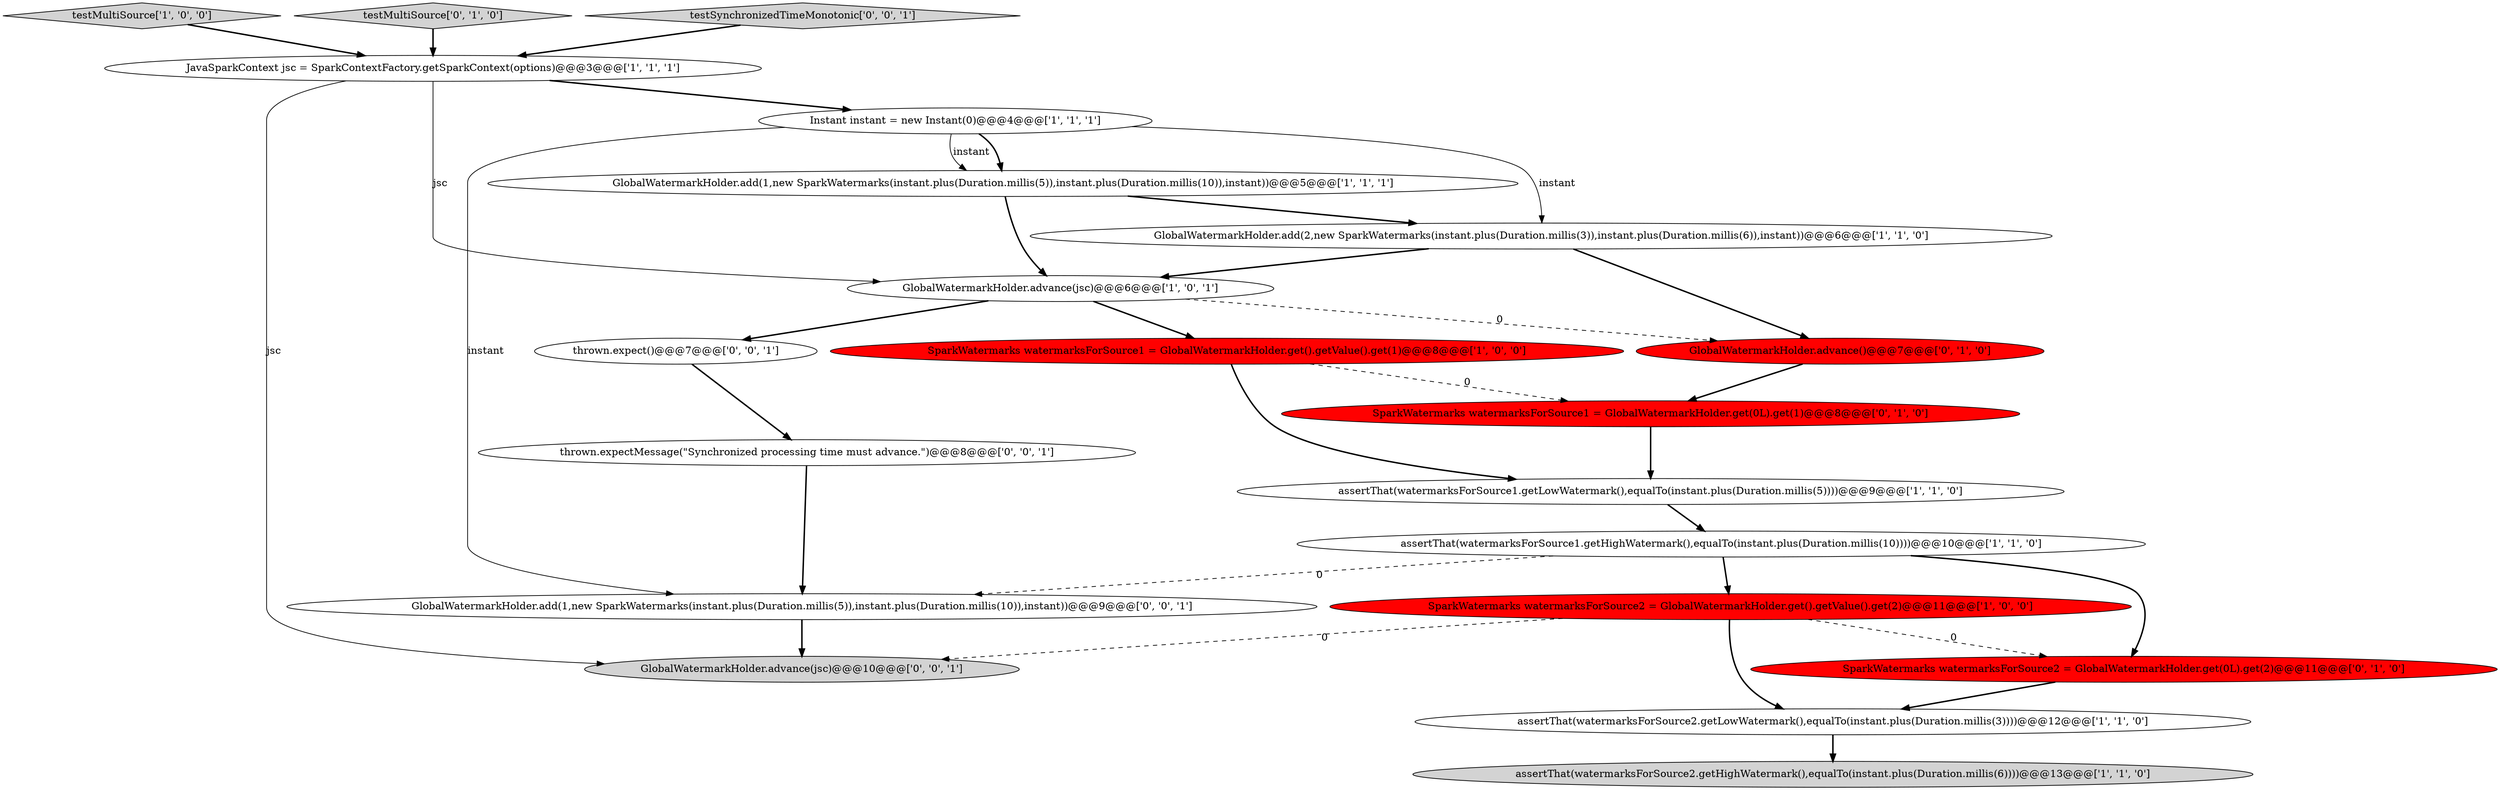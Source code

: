 digraph {
5 [style = filled, label = "assertThat(watermarksForSource2.getLowWatermark(),equalTo(instant.plus(Duration.millis(3))))@@@12@@@['1', '1', '0']", fillcolor = white, shape = ellipse image = "AAA0AAABBB1BBB"];
8 [style = filled, label = "assertThat(watermarksForSource1.getHighWatermark(),equalTo(instant.plus(Duration.millis(10))))@@@10@@@['1', '1', '0']", fillcolor = white, shape = ellipse image = "AAA0AAABBB1BBB"];
10 [style = filled, label = "GlobalWatermarkHolder.add(2,new SparkWatermarks(instant.plus(Duration.millis(3)),instant.plus(Duration.millis(6)),instant))@@@6@@@['1', '1', '0']", fillcolor = white, shape = ellipse image = "AAA0AAABBB1BBB"];
17 [style = filled, label = "thrown.expect()@@@7@@@['0', '0', '1']", fillcolor = white, shape = ellipse image = "AAA0AAABBB3BBB"];
14 [style = filled, label = "SparkWatermarks watermarksForSource2 = GlobalWatermarkHolder.get(0L).get(2)@@@11@@@['0', '1', '0']", fillcolor = red, shape = ellipse image = "AAA1AAABBB2BBB"];
2 [style = filled, label = "testMultiSource['1', '0', '0']", fillcolor = lightgray, shape = diamond image = "AAA0AAABBB1BBB"];
6 [style = filled, label = "assertThat(watermarksForSource2.getHighWatermark(),equalTo(instant.plus(Duration.millis(6))))@@@13@@@['1', '1', '0']", fillcolor = lightgray, shape = ellipse image = "AAA0AAABBB1BBB"];
16 [style = filled, label = "thrown.expectMessage(\"Synchronized processing time must advance.\")@@@8@@@['0', '0', '1']", fillcolor = white, shape = ellipse image = "AAA0AAABBB3BBB"];
11 [style = filled, label = "SparkWatermarks watermarksForSource2 = GlobalWatermarkHolder.get().getValue().get(2)@@@11@@@['1', '0', '0']", fillcolor = red, shape = ellipse image = "AAA1AAABBB1BBB"];
0 [style = filled, label = "Instant instant = new Instant(0)@@@4@@@['1', '1', '1']", fillcolor = white, shape = ellipse image = "AAA0AAABBB1BBB"];
12 [style = filled, label = "GlobalWatermarkHolder.advance()@@@7@@@['0', '1', '0']", fillcolor = red, shape = ellipse image = "AAA1AAABBB2BBB"];
18 [style = filled, label = "GlobalWatermarkHolder.advance(jsc)@@@10@@@['0', '0', '1']", fillcolor = lightgray, shape = ellipse image = "AAA0AAABBB3BBB"];
13 [style = filled, label = "SparkWatermarks watermarksForSource1 = GlobalWatermarkHolder.get(0L).get(1)@@@8@@@['0', '1', '0']", fillcolor = red, shape = ellipse image = "AAA1AAABBB2BBB"];
9 [style = filled, label = "GlobalWatermarkHolder.advance(jsc)@@@6@@@['1', '0', '1']", fillcolor = white, shape = ellipse image = "AAA0AAABBB1BBB"];
3 [style = filled, label = "JavaSparkContext jsc = SparkContextFactory.getSparkContext(options)@@@3@@@['1', '1', '1']", fillcolor = white, shape = ellipse image = "AAA0AAABBB1BBB"];
20 [style = filled, label = "GlobalWatermarkHolder.add(1,new SparkWatermarks(instant.plus(Duration.millis(5)),instant.plus(Duration.millis(10)),instant))@@@9@@@['0', '0', '1']", fillcolor = white, shape = ellipse image = "AAA0AAABBB3BBB"];
15 [style = filled, label = "testMultiSource['0', '1', '0']", fillcolor = lightgray, shape = diamond image = "AAA0AAABBB2BBB"];
1 [style = filled, label = "assertThat(watermarksForSource1.getLowWatermark(),equalTo(instant.plus(Duration.millis(5))))@@@9@@@['1', '1', '0']", fillcolor = white, shape = ellipse image = "AAA0AAABBB1BBB"];
7 [style = filled, label = "GlobalWatermarkHolder.add(1,new SparkWatermarks(instant.plus(Duration.millis(5)),instant.plus(Duration.millis(10)),instant))@@@5@@@['1', '1', '1']", fillcolor = white, shape = ellipse image = "AAA0AAABBB1BBB"];
19 [style = filled, label = "testSynchronizedTimeMonotonic['0', '0', '1']", fillcolor = lightgray, shape = diamond image = "AAA0AAABBB3BBB"];
4 [style = filled, label = "SparkWatermarks watermarksForSource1 = GlobalWatermarkHolder.get().getValue().get(1)@@@8@@@['1', '0', '0']", fillcolor = red, shape = ellipse image = "AAA1AAABBB1BBB"];
1->8 [style = bold, label=""];
7->10 [style = bold, label=""];
9->4 [style = bold, label=""];
2->3 [style = bold, label=""];
8->20 [style = dashed, label="0"];
8->14 [style = bold, label=""];
9->17 [style = bold, label=""];
3->9 [style = solid, label="jsc"];
15->3 [style = bold, label=""];
13->1 [style = bold, label=""];
3->0 [style = bold, label=""];
0->7 [style = bold, label=""];
7->9 [style = bold, label=""];
20->18 [style = bold, label=""];
12->13 [style = bold, label=""];
0->20 [style = solid, label="instant"];
11->5 [style = bold, label=""];
3->18 [style = solid, label="jsc"];
5->6 [style = bold, label=""];
10->12 [style = bold, label=""];
11->18 [style = dashed, label="0"];
11->14 [style = dashed, label="0"];
10->9 [style = bold, label=""];
4->1 [style = bold, label=""];
9->12 [style = dashed, label="0"];
4->13 [style = dashed, label="0"];
16->20 [style = bold, label=""];
8->11 [style = bold, label=""];
0->7 [style = solid, label="instant"];
19->3 [style = bold, label=""];
0->10 [style = solid, label="instant"];
17->16 [style = bold, label=""];
14->5 [style = bold, label=""];
}
